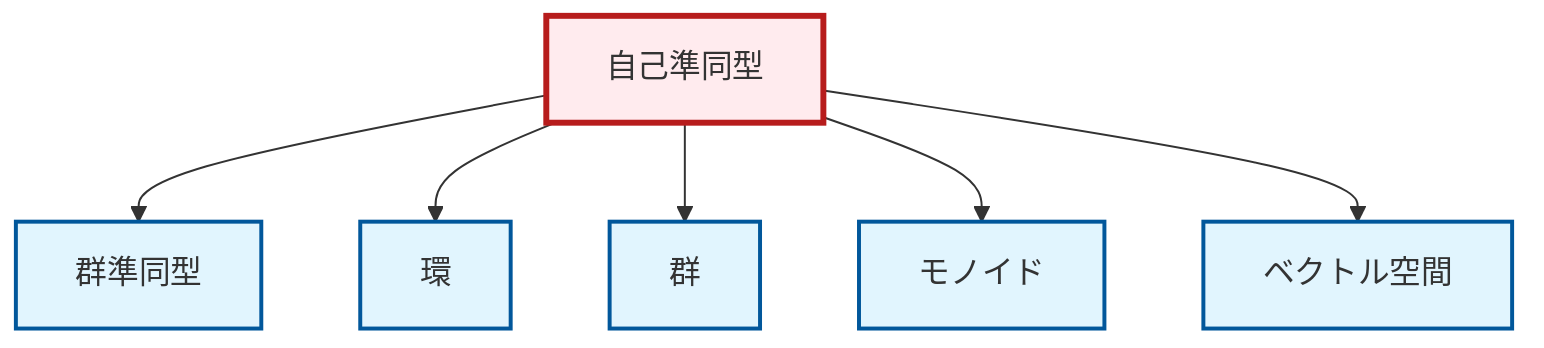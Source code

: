 graph TD
    classDef definition fill:#e1f5fe,stroke:#01579b,stroke-width:2px
    classDef theorem fill:#f3e5f5,stroke:#4a148c,stroke-width:2px
    classDef axiom fill:#fff3e0,stroke:#e65100,stroke-width:2px
    classDef example fill:#e8f5e9,stroke:#1b5e20,stroke-width:2px
    classDef current fill:#ffebee,stroke:#b71c1c,stroke-width:3px
    def-ring["環"]:::definition
    def-vector-space["ベクトル空間"]:::definition
    def-homomorphism["群準同型"]:::definition
    def-endomorphism["自己準同型"]:::definition
    def-group["群"]:::definition
    def-monoid["モノイド"]:::definition
    def-endomorphism --> def-homomorphism
    def-endomorphism --> def-ring
    def-endomorphism --> def-group
    def-endomorphism --> def-monoid
    def-endomorphism --> def-vector-space
    class def-endomorphism current